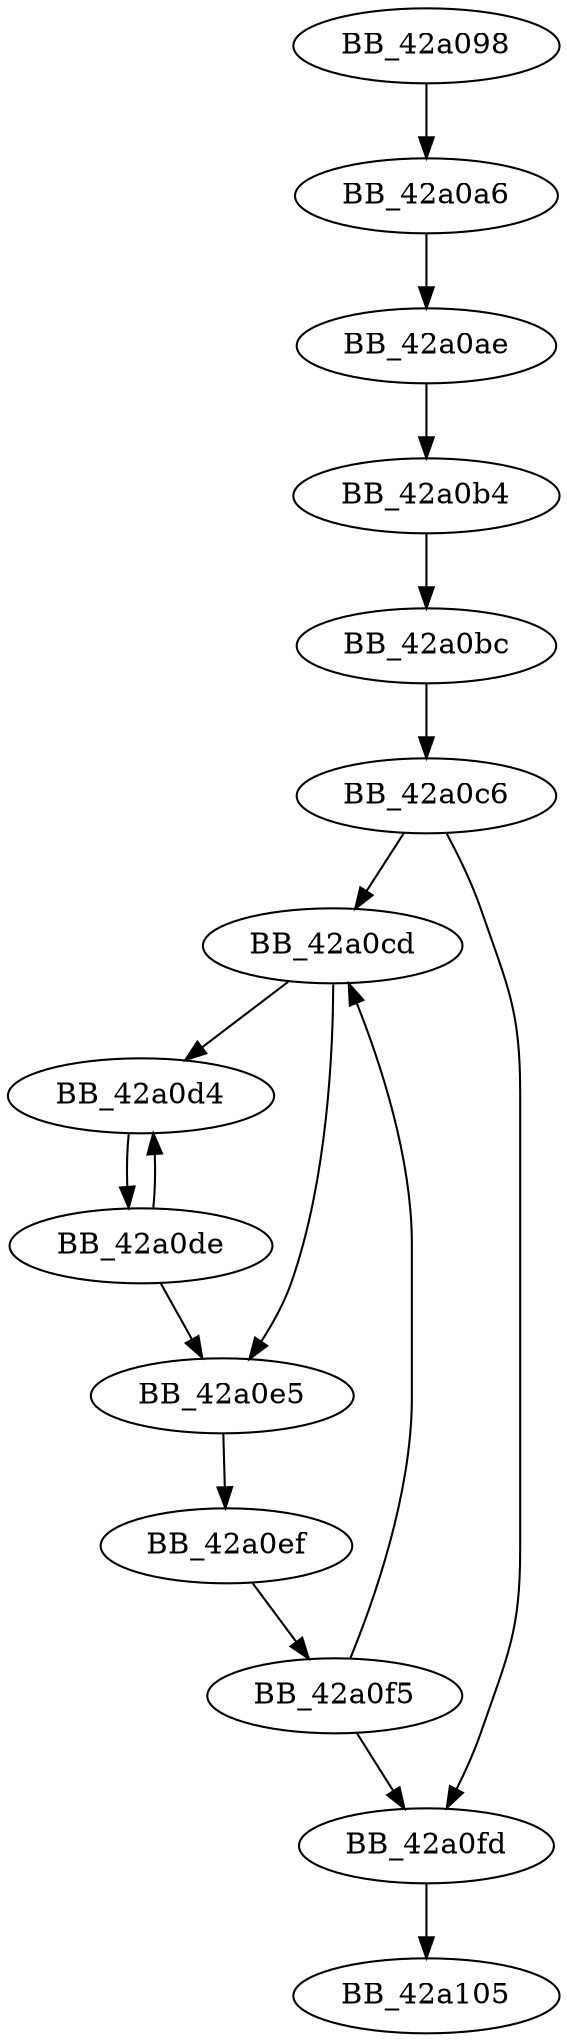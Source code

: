 DiGraph sub_42A098{
BB_42a098->BB_42a0a6
BB_42a0a6->BB_42a0ae
BB_42a0ae->BB_42a0b4
BB_42a0b4->BB_42a0bc
BB_42a0bc->BB_42a0c6
BB_42a0c6->BB_42a0cd
BB_42a0c6->BB_42a0fd
BB_42a0cd->BB_42a0d4
BB_42a0cd->BB_42a0e5
BB_42a0d4->BB_42a0de
BB_42a0de->BB_42a0d4
BB_42a0de->BB_42a0e5
BB_42a0e5->BB_42a0ef
BB_42a0ef->BB_42a0f5
BB_42a0f5->BB_42a0cd
BB_42a0f5->BB_42a0fd
BB_42a0fd->BB_42a105
}
